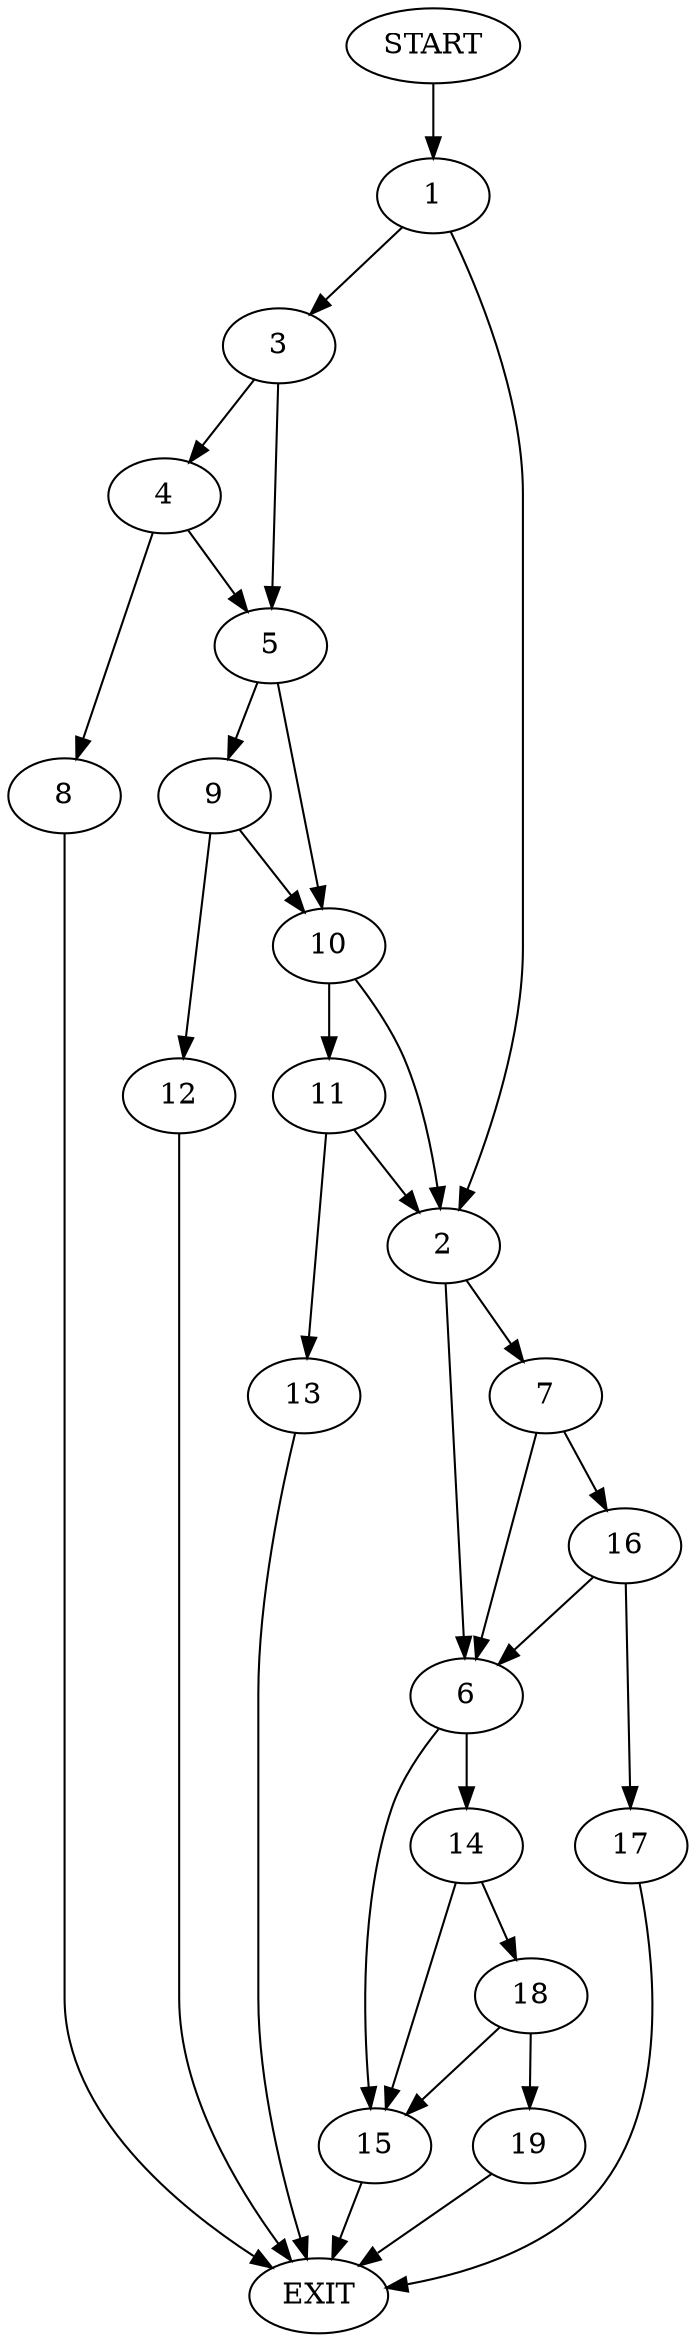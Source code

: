 digraph {
0 [label="START"]
20 [label="EXIT"]
0 -> 1
1 -> 2
1 -> 3
3 -> 4
3 -> 5
2 -> 6
2 -> 7
4 -> 8
4 -> 5
5 -> 9
5 -> 10
8 -> 20
10 -> 2
10 -> 11
9 -> 12
9 -> 10
12 -> 20
11 -> 13
11 -> 2
13 -> 20
6 -> 14
6 -> 15
7 -> 6
7 -> 16
16 -> 6
16 -> 17
17 -> 20
15 -> 20
14 -> 18
14 -> 15
18 -> 19
18 -> 15
19 -> 20
}
